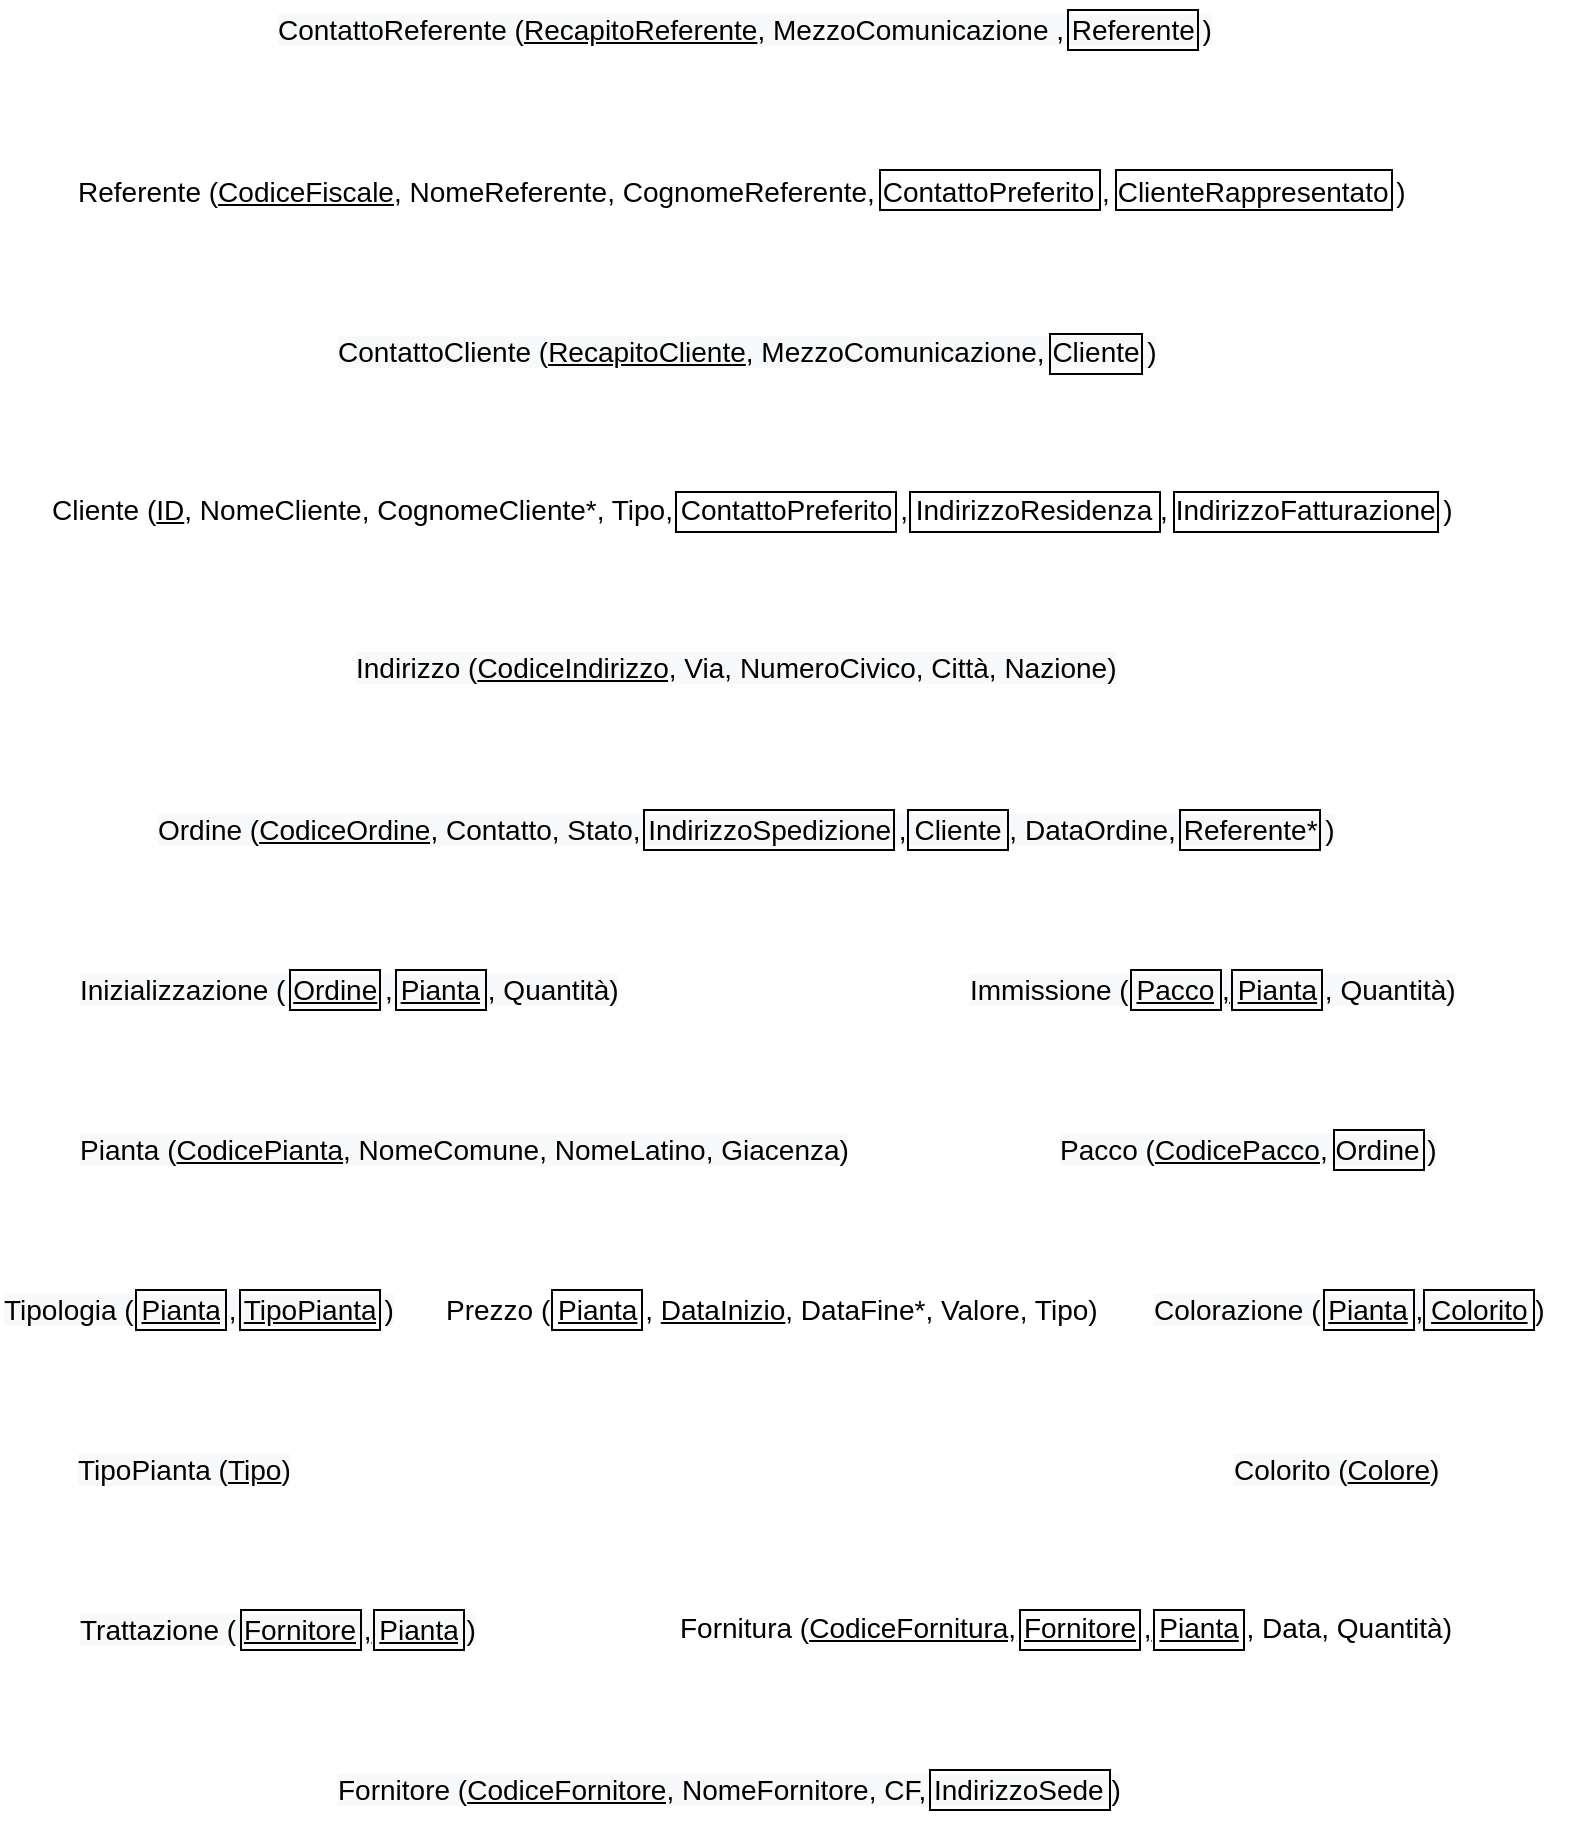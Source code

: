 <mxfile version="17.2.4" type="github">
  <diagram id="zvPepNI3hfkKhgqMAt4_" name="Page-1">
    <mxGraphModel dx="1483" dy="781" grid="1" gridSize="10" guides="1" tooltips="1" connect="1" arrows="1" fold="1" page="1" pageScale="1" pageWidth="827" pageHeight="1169" math="0" shadow="0">
      <root>
        <mxCell id="0" />
        <mxCell id="1" parent="0" />
        <mxCell id="_yhk54UDYabE01hW2xC4-1" value="" style="rounded=0;whiteSpace=wrap;html=1;fillColor=none;" vertex="1" parent="1">
          <mxGeometry x="497" y="372" width="125" height="20" as="geometry" />
        </mxCell>
        <mxCell id="_yhk54UDYabE01hW2xC4-2" value="" style="rounded=0;whiteSpace=wrap;html=1;fillColor=none;" vertex="1" parent="1">
          <mxGeometry x="629" y="372" width="132" height="20" as="geometry" />
        </mxCell>
        <mxCell id="_yhk54UDYabE01hW2xC4-3" value="&lt;span style=&quot;color: rgb(0, 0, 0); font-family: helvetica; font-size: 14px; font-style: normal; font-weight: 400; letter-spacing: normal; text-align: left; text-indent: 0px; text-transform: none; word-spacing: 0px; background-color: rgb(248, 249, 250); display: inline; float: none;&quot;&gt;Indirizzo (&lt;/span&gt;&lt;u style=&quot;color: rgb(0, 0, 0); font-family: helvetica; font-size: 14px; font-style: normal; font-weight: 400; letter-spacing: normal; text-align: left; text-indent: 0px; text-transform: none; word-spacing: 0px; background-color: rgb(248, 249, 250);&quot;&gt;CodiceIndirizzo&lt;/u&gt;&lt;span style=&quot;color: rgb(0, 0, 0); font-family: helvetica; font-size: 14px; font-style: normal; font-weight: 400; letter-spacing: normal; text-align: left; text-indent: 0px; text-transform: none; word-spacing: 0px; background-color: rgb(248, 249, 250); display: inline; float: none;&quot;&gt;, Via, NumeroCivico, Città, Nazione)&lt;/span&gt;" style="text;whiteSpace=wrap;html=1;" vertex="1" parent="1">
          <mxGeometry x="218" y="445" width="391.5" height="30" as="geometry" />
        </mxCell>
        <mxCell id="_yhk54UDYabE01hW2xC4-4" value="&lt;p class=&quot;MsoNormal&quot; align=&quot;left&quot; style=&quot;text-align: left ; font-size: 14px&quot;&gt;&lt;font style=&quot;font-size: 14px&quot;&gt;Cliente (&lt;u&gt;ID&lt;/u&gt;, NomeCliente, CognomeCliente*, Tipo, ContattoPreferito , IndirizzoResidenza , IndirizzoFatturazione )&lt;/font&gt;&lt;/p&gt;&lt;font style=&quot;font-size: 14px&quot;&gt;&lt;br style=&quot;color: rgb(0 , 0 , 0) ; font-family: &amp;#34;helvetica&amp;#34; ; font-size: 14px ; font-style: normal ; font-weight: 400 ; letter-spacing: normal ; text-align: left ; text-indent: 0px ; text-transform: none ; word-spacing: 0px ; background-color: rgb(248 , 249 , 250)&quot;&gt;&lt;br&gt;&lt;br&gt;&lt;/font&gt;" style="text;whiteSpace=wrap;html=1;" vertex="1" parent="1">
          <mxGeometry x="66" y="352" width="714" height="50" as="geometry" />
        </mxCell>
        <mxCell id="_yhk54UDYabE01hW2xC4-5" value="&lt;p class=&quot;MsoNormal&quot; align=&quot;left&quot; style=&quot;text-align: left ; font-size: 14px&quot;&gt;&lt;font style=&quot;font-size: 14px&quot;&gt;Referente (&lt;u&gt;CodiceFiscale&lt;/u&gt;, NomeReferente, CognomeReferente, ContattoPreferito , ClienteRappresentato )&lt;/font&gt;&lt;/p&gt;&lt;font style=&quot;font-size: 14px&quot;&gt;&lt;br style=&quot;color: rgb(0 , 0 , 0) ; font-family: &amp;#34;helvetica&amp;#34; ; font-size: 14px ; font-style: normal ; font-weight: 400 ; letter-spacing: normal ; text-align: left ; text-indent: 0px ; text-transform: none ; word-spacing: 0px ; background-color: rgb(248 , 249 , 250)&quot;&gt;&lt;br&gt;&lt;br&gt;&lt;/font&gt;" style="text;whiteSpace=wrap;html=1;" vertex="1" parent="1">
          <mxGeometry x="79" y="193" width="670" height="50" as="geometry" />
        </mxCell>
        <mxCell id="_yhk54UDYabE01hW2xC4-6" value="&lt;br class=&quot;Apple-interchange-newline&quot;&gt;&lt;span style=&quot;color: rgb(0 , 0 , 0) ; font-family: &amp;#34;helvetica&amp;#34; ; font-size: 14px ; font-style: normal ; font-weight: 400 ; letter-spacing: normal ; text-align: left ; text-indent: 0px ; text-transform: none ; word-spacing: 0px ; background-color: rgb(248 , 249 , 250) ; display: inline ; float: none&quot;&gt;ContattoCliente (&lt;/span&gt;&lt;u style=&quot;color: rgb(0 , 0 , 0) ; font-family: &amp;#34;helvetica&amp;#34; ; font-size: 14px ; font-style: normal ; font-weight: 400 ; letter-spacing: normal ; text-align: left ; text-indent: 0px ; text-transform: none ; word-spacing: 0px ; background-color: rgb(248 , 249 , 250)&quot;&gt;RecapitoCliente&lt;/u&gt;&lt;span style=&quot;color: rgb(0 , 0 , 0) ; font-family: &amp;#34;helvetica&amp;#34; ; font-size: 14px ; font-style: normal ; font-weight: 400 ; letter-spacing: normal ; text-align: left ; text-indent: 0px ; text-transform: none ; word-spacing: 0px ; background-color: rgb(248 , 249 , 250) ; display: inline ; float: none&quot;&gt;, MezzoComunicazione, Cliente )&lt;/span&gt;" style="text;whiteSpace=wrap;html=1;" vertex="1" parent="1">
          <mxGeometry x="208.5" y="273" width="421.5" height="40" as="geometry" />
        </mxCell>
        <mxCell id="_yhk54UDYabE01hW2xC4-7" value="&lt;span style=&quot;color: rgb(0 , 0 , 0) ; font-family: &amp;#34;helvetica&amp;#34; ; font-size: 14px ; font-style: normal ; font-weight: 400 ; letter-spacing: normal ; text-align: left ; text-indent: 0px ; text-transform: none ; word-spacing: 0px ; background-color: rgb(248 , 249 , 250) ; display: inline ; float: none&quot;&gt;ContattoReferente (&lt;/span&gt;&lt;u style=&quot;color: rgb(0 , 0 , 0) ; font-family: &amp;#34;helvetica&amp;#34; ; font-size: 14px ; font-style: normal ; font-weight: 400 ; letter-spacing: normal ; text-align: left ; text-indent: 0px ; text-transform: none ; word-spacing: 0px ; background-color: rgb(248 , 249 , 250)&quot;&gt;RecapitoReferente&lt;/u&gt;&lt;span style=&quot;color: rgb(0 , 0 , 0) ; font-family: &amp;#34;helvetica&amp;#34; ; font-size: 14px ; font-style: normal ; font-weight: 400 ; letter-spacing: normal ; text-align: left ; text-indent: 0px ; text-transform: none ; word-spacing: 0px ; background-color: rgb(248 , 249 , 250) ; display: inline ; float: none&quot;&gt;, MezzoComunicazione , Referente )&lt;/span&gt;" style="text;whiteSpace=wrap;html=1;" vertex="1" parent="1">
          <mxGeometry x="179" y="126" width="470" height="30" as="geometry" />
        </mxCell>
        <mxCell id="_yhk54UDYabE01hW2xC4-8" value="&lt;span style=&quot;color: rgb(0 , 0 , 0) ; font-family: &amp;#34;helvetica&amp;#34; ; font-size: 14px ; font-style: normal ; font-weight: 400 ; letter-spacing: normal ; text-align: left ; text-indent: 0px ; text-transform: none ; word-spacing: 0px ; background-color: rgb(248 , 249 , 250) ; display: inline ; float: none&quot;&gt;Ordine (&lt;/span&gt;&lt;u style=&quot;color: rgb(0 , 0 , 0) ; font-family: &amp;#34;helvetica&amp;#34; ; font-size: 14px ; font-style: normal ; font-weight: 400 ; letter-spacing: normal ; text-align: left ; text-indent: 0px ; text-transform: none ; word-spacing: 0px ; background-color: rgb(248 , 249 , 250)&quot;&gt;CodiceOrdine&lt;/u&gt;&lt;span style=&quot;color: rgb(0 , 0 , 0) ; font-family: &amp;#34;helvetica&amp;#34; ; font-size: 14px ; font-style: normal ; font-weight: 400 ; letter-spacing: normal ; text-align: left ; text-indent: 0px ; text-transform: none ; word-spacing: 0px ; background-color: rgb(248 , 249 , 250) ; display: inline ; float: none&quot;&gt;, Contatto, Stato, IndirizzoSpedizione , Cliente , DataOrdine, Referente* )&lt;/span&gt;" style="text;whiteSpace=wrap;html=1;" vertex="1" parent="1">
          <mxGeometry x="119" y="526" width="591" height="40" as="geometry" />
        </mxCell>
        <mxCell id="_yhk54UDYabE01hW2xC4-9" value="&lt;span style=&quot;color: rgb(0 , 0 , 0) ; font-family: &amp;#34;helvetica&amp;#34; ; font-size: 14px ; font-style: normal ; font-weight: 400 ; letter-spacing: normal ; text-align: left ; text-indent: 0px ; text-transform: none ; word-spacing: 0px ; background-color: rgb(248 , 249 , 250) ; display: inline ; float: none&quot;&gt;Pacco (&lt;/span&gt;&lt;u style=&quot;color: rgb(0 , 0 , 0) ; font-family: &amp;#34;helvetica&amp;#34; ; font-size: 14px ; font-style: normal ; font-weight: 400 ; letter-spacing: normal ; text-align: left ; text-indent: 0px ; text-transform: none ; word-spacing: 0px ; background-color: rgb(248 , 249 , 250)&quot;&gt;CodicePacco&lt;/u&gt;&lt;span style=&quot;color: rgb(0 , 0 , 0) ; font-family: &amp;#34;helvetica&amp;#34; ; font-size: 14px ; font-style: normal ; font-weight: 400 ; letter-spacing: normal ; text-align: left ; text-indent: 0px ; text-transform: none ; word-spacing: 0px ; background-color: rgb(248 , 249 , 250) ; display: inline ; float: none&quot;&gt;, Ordine )&lt;/span&gt;" style="text;whiteSpace=wrap;html=1;" vertex="1" parent="1">
          <mxGeometry x="570" y="686" width="210" height="30" as="geometry" />
        </mxCell>
        <mxCell id="_yhk54UDYabE01hW2xC4-10" value="&lt;span style=&quot;color: rgb(0 , 0 , 0) ; font-family: &amp;#34;helvetica&amp;#34; ; font-size: 14px ; font-style: normal ; font-weight: 400 ; letter-spacing: normal ; text-align: left ; text-indent: 0px ; text-transform: none ; word-spacing: 0px ; background-color: rgb(248 , 249 , 250) ; display: inline ; float: none&quot;&gt;Fornitore (&lt;/span&gt;&lt;u style=&quot;color: rgb(0 , 0 , 0) ; font-family: &amp;#34;helvetica&amp;#34; ; font-size: 14px ; font-style: normal ; font-weight: 400 ; letter-spacing: normal ; text-align: left ; text-indent: 0px ; text-transform: none ; word-spacing: 0px ; background-color: rgb(248 , 249 , 250)&quot;&gt;CodiceFornitore&lt;/u&gt;&lt;span style=&quot;color: rgb(0 , 0 , 0) ; font-family: &amp;#34;helvetica&amp;#34; ; font-size: 14px ; font-style: normal ; font-weight: 400 ; letter-spacing: normal ; text-align: left ; text-indent: 0px ; text-transform: none ; word-spacing: 0px ; background-color: rgb(248 , 249 , 250) ; display: inline ; float: none&quot;&gt;, NomeFornitore, CF, IndirizzoSede )&lt;/span&gt;" style="text;whiteSpace=wrap;html=1;" vertex="1" parent="1">
          <mxGeometry x="208.5" y="1006" width="401" height="30" as="geometry" />
        </mxCell>
        <mxCell id="_yhk54UDYabE01hW2xC4-11" value="&lt;p class=&quot;MsoNormal&quot; style=&quot;font-size: 14px&quot;&gt;&lt;font style=&quot;font-size: 14px&quot;&gt;Fornitura (&lt;u&gt;CodiceFornitura,&lt;/u&gt; &lt;u&gt;Fornitore&lt;/u&gt; &lt;u&gt;,&lt;/u&gt; &lt;u&gt;Pianta&lt;/u&gt;&amp;nbsp;, Data, Quantità)&lt;/font&gt;&lt;/p&gt;&lt;font style=&quot;font-size: 14px&quot;&gt;&lt;br style=&quot;color: rgb(0 , 0 , 0) ; font-family: &amp;#34;helvetica&amp;#34; ; font-size: 14px ; font-style: normal ; font-weight: 400 ; letter-spacing: normal ; text-align: left ; text-indent: 0px ; text-transform: none ; word-spacing: 0px ; background-color: rgb(248 , 249 , 250)&quot;&gt;&lt;br&gt;&lt;br&gt;&lt;/font&gt;" style="text;whiteSpace=wrap;html=1;" vertex="1" parent="1">
          <mxGeometry x="380" y="911" width="400" height="40" as="geometry" />
        </mxCell>
        <mxCell id="_yhk54UDYabE01hW2xC4-12" value="&lt;span style=&quot;color: rgb(0, 0, 0); font-family: helvetica; font-size: 14px; font-style: normal; font-weight: 400; letter-spacing: normal; text-align: left; text-indent: 0px; text-transform: none; word-spacing: 0px; background-color: rgb(248, 249, 250); display: inline; float: none;&quot;&gt;Pianta (&lt;/span&gt;&lt;u style=&quot;color: rgb(0, 0, 0); font-family: helvetica; font-size: 14px; font-style: normal; font-weight: 400; letter-spacing: normal; text-align: left; text-indent: 0px; text-transform: none; word-spacing: 0px; background-color: rgb(248, 249, 250);&quot;&gt;CodicePianta&lt;/u&gt;&lt;span style=&quot;color: rgb(0, 0, 0); font-family: helvetica; font-size: 14px; font-style: normal; font-weight: 400; letter-spacing: normal; text-align: left; text-indent: 0px; text-transform: none; word-spacing: 0px; background-color: rgb(248, 249, 250); display: inline; float: none;&quot;&gt;, NomeComune, NomeLatino, Giacenza)&lt;/span&gt;" style="text;whiteSpace=wrap;html=1;" vertex="1" parent="1">
          <mxGeometry x="80" y="686" width="395" height="30" as="geometry" />
        </mxCell>
        <mxCell id="_yhk54UDYabE01hW2xC4-13" value="&lt;span style=&quot;color: rgb(0, 0, 0); font-family: helvetica; font-size: 14px; font-style: normal; font-weight: 400; letter-spacing: normal; text-align: left; text-indent: 0px; text-transform: none; word-spacing: 0px; background-color: rgb(248, 249, 250); display: inline; float: none;&quot;&gt;TipoPianta (&lt;/span&gt;&lt;u style=&quot;color: rgb(0, 0, 0); font-family: helvetica; font-size: 14px; font-style: normal; font-weight: 400; letter-spacing: normal; text-align: left; text-indent: 0px; text-transform: none; word-spacing: 0px; background-color: rgb(248, 249, 250);&quot;&gt;Tipo&lt;/u&gt;&lt;span style=&quot;color: rgb(0, 0, 0); font-family: helvetica; font-size: 14px; font-style: normal; font-weight: 400; letter-spacing: normal; text-align: left; text-indent: 0px; text-transform: none; word-spacing: 0px; background-color: rgb(248, 249, 250); display: inline; float: none;&quot;&gt;)&lt;/span&gt;" style="text;whiteSpace=wrap;html=1;" vertex="1" parent="1">
          <mxGeometry x="78.5" y="846" width="130" height="30" as="geometry" />
        </mxCell>
        <mxCell id="_yhk54UDYabE01hW2xC4-14" value="&lt;span style=&quot;color: rgb(0, 0, 0); font-family: helvetica; font-size: 14px; font-style: normal; font-weight: 400; letter-spacing: normal; text-align: left; text-indent: 0px; text-transform: none; word-spacing: 0px; background-color: rgb(248, 249, 250); display: inline; float: none;&quot;&gt;Colorito (&lt;/span&gt;&lt;u style=&quot;color: rgb(0, 0, 0); font-family: helvetica; font-size: 14px; font-style: normal; font-weight: 400; letter-spacing: normal; text-align: left; text-indent: 0px; text-transform: none; word-spacing: 0px; background-color: rgb(248, 249, 250);&quot;&gt;Colore&lt;/u&gt;&lt;span style=&quot;color: rgb(0, 0, 0); font-family: helvetica; font-size: 14px; font-style: normal; font-weight: 400; letter-spacing: normal; text-align: left; text-indent: 0px; text-transform: none; word-spacing: 0px; background-color: rgb(248, 249, 250); display: inline; float: none;&quot;&gt;)&lt;/span&gt;" style="text;whiteSpace=wrap;html=1;" vertex="1" parent="1">
          <mxGeometry x="657" y="846" width="130" height="30" as="geometry" />
        </mxCell>
        <mxCell id="_yhk54UDYabE01hW2xC4-15" value="&lt;p class=&quot;MsoNormal&quot; style=&quot;font-size: 14px&quot;&gt;&lt;font style=&quot;font-size: 14px&quot;&gt;Prezzo (&amp;nbsp;&lt;u&gt;Pianta&lt;/u&gt; &lt;u&gt;,&lt;/u&gt; &lt;u&gt;DataInizio&lt;/u&gt;, DataFine*, Valore, Tipo)&lt;/font&gt;&lt;/p&gt;&lt;font style=&quot;font-size: 14px&quot;&gt;&lt;br style=&quot;color: rgb(0 , 0 , 0) ; font-family: &amp;#34;helvetica&amp;#34; ; font-size: 14px ; font-style: normal ; font-weight: 400 ; letter-spacing: normal ; text-align: left ; text-indent: 0px ; text-transform: none ; word-spacing: 0px ; background-color: rgb(248 , 249 , 250)&quot;&gt;&lt;br&gt;&lt;br&gt;&lt;/font&gt;" style="text;whiteSpace=wrap;html=1;" vertex="1" parent="1">
          <mxGeometry x="263" y="752" width="340" height="40" as="geometry" />
        </mxCell>
        <mxCell id="_yhk54UDYabE01hW2xC4-16" value="&lt;span style=&quot;color: rgb(0 , 0 , 0) ; font-family: &amp;#34;helvetica&amp;#34; ; font-size: 14px ; font-style: normal ; font-weight: 400 ; letter-spacing: normal ; text-align: left ; text-indent: 0px ; text-transform: none ; word-spacing: 0px ; background-color: rgb(248 , 249 , 250)&quot;&gt;Inizializzazione (&amp;nbsp;&lt;/span&gt;&lt;u style=&quot;color: rgb(0 , 0 , 0) ; font-family: &amp;#34;helvetica&amp;#34; ; font-size: 14px ; font-style: normal ; font-weight: 400 ; letter-spacing: normal ; text-align: left ; text-indent: 0px ; text-transform: none ; word-spacing: 0px ; background-color: rgb(248 , 249 , 250)&quot;&gt;Ordine&lt;/u&gt;&lt;span style=&quot;color: rgb(0 , 0 , 0) ; font-family: &amp;#34;helvetica&amp;#34; ; font-size: 14px ; font-style: normal ; font-weight: 400 ; letter-spacing: normal ; text-align: left ; text-indent: 0px ; text-transform: none ; word-spacing: 0px ; background-color: rgb(248 , 249 , 250)&quot;&gt; &lt;/span&gt;&lt;u style=&quot;color: rgb(0 , 0 , 0) ; font-family: &amp;#34;helvetica&amp;#34; ; font-size: 14px ; font-style: normal ; font-weight: 400 ; letter-spacing: normal ; text-align: left ; text-indent: 0px ; text-transform: none ; word-spacing: 0px ; background-color: rgb(248 , 249 , 250)&quot;&gt;,&lt;/u&gt;&lt;span style=&quot;color: rgb(0 , 0 , 0) ; font-family: &amp;#34;helvetica&amp;#34; ; font-size: 14px ; font-style: normal ; font-weight: 400 ; letter-spacing: normal ; text-align: left ; text-indent: 0px ; text-transform: none ; word-spacing: 0px ; background-color: rgb(248 , 249 , 250)&quot;&gt; &lt;/span&gt;&lt;u style=&quot;color: rgb(0 , 0 , 0) ; font-family: &amp;#34;helvetica&amp;#34; ; font-size: 14px ; font-style: normal ; font-weight: 400 ; letter-spacing: normal ; text-align: left ; text-indent: 0px ; text-transform: none ; word-spacing: 0px ; background-color: rgb(248 , 249 , 250)&quot;&gt;Pianta&lt;/u&gt;&lt;span style=&quot;color: rgb(0 , 0 , 0) ; font-family: &amp;#34;helvetica&amp;#34; ; font-size: 14px ; font-style: normal ; font-weight: 400 ; letter-spacing: normal ; text-align: left ; text-indent: 0px ; text-transform: none ; word-spacing: 0px ; background-color: rgb(248 , 249 , 250)&quot;&gt;&amp;nbsp;&lt;/span&gt;&lt;span style=&quot;color: rgb(0 , 0 , 0) ; font-family: &amp;#34;helvetica&amp;#34; ; font-size: 14px ; font-style: normal ; font-weight: 400 ; letter-spacing: normal ; text-align: left ; text-indent: 0px ; text-transform: none ; word-spacing: 0px ; background-color: rgb(248 , 249 , 250)&quot;&gt;, Quantità)&lt;/span&gt;" style="text;whiteSpace=wrap;html=1;" vertex="1" parent="1">
          <mxGeometry x="80" y="606" width="280" height="30" as="geometry" />
        </mxCell>
        <mxCell id="_yhk54UDYabE01hW2xC4-17" value="&lt;span style=&quot;color: rgb(0 , 0 , 0) ; font-family: &amp;#34;helvetica&amp;#34; ; font-size: 14px ; font-style: normal ; font-weight: 400 ; letter-spacing: normal ; text-align: left ; text-indent: 0px ; text-transform: none ; word-spacing: 0px ; background-color: rgb(248 , 249 , 250) ; display: inline ; float: none&quot;&gt;Immissione (&amp;nbsp;&lt;/span&gt;&lt;u style=&quot;color: rgb(0 , 0 , 0) ; font-family: &amp;#34;helvetica&amp;#34; ; font-size: 14px ; font-style: normal ; font-weight: 400 ; letter-spacing: normal ; text-align: left ; text-indent: 0px ; text-transform: none ; word-spacing: 0px ; background-color: rgb(248 , 249 , 250)&quot;&gt;Pacco&lt;/u&gt;&lt;span style=&quot;color: rgb(0 , 0 , 0) ; font-family: &amp;#34;helvetica&amp;#34; ; font-size: 14px ; font-style: normal ; font-weight: 400 ; letter-spacing: normal ; text-align: left ; text-indent: 0px ; text-transform: none ; word-spacing: 0px ; background-color: rgb(248 , 249 , 250)&quot;&gt; &lt;/span&gt;&lt;u style=&quot;color: rgb(0 , 0 , 0) ; font-family: &amp;#34;helvetica&amp;#34; ; font-size: 14px ; font-style: normal ; font-weight: 400 ; letter-spacing: normal ; text-align: left ; text-indent: 0px ; text-transform: none ; word-spacing: 0px ; background-color: rgb(248 , 249 , 250)&quot;&gt;,&lt;/u&gt;&lt;span style=&quot;color: rgb(0 , 0 , 0) ; font-family: &amp;#34;helvetica&amp;#34; ; font-size: 14px ; font-style: normal ; font-weight: 400 ; letter-spacing: normal ; text-align: left ; text-indent: 0px ; text-transform: none ; word-spacing: 0px ; background-color: rgb(248 , 249 , 250)&quot;&gt; &lt;/span&gt;&lt;u style=&quot;color: rgb(0 , 0 , 0) ; font-family: &amp;#34;helvetica&amp;#34; ; font-size: 14px ; font-style: normal ; font-weight: 400 ; letter-spacing: normal ; text-align: left ; text-indent: 0px ; text-transform: none ; word-spacing: 0px ; background-color: rgb(248 , 249 , 250)&quot;&gt;Pianta&lt;/u&gt;&lt;span style=&quot;color: rgb(0 , 0 , 0) ; font-family: &amp;#34;helvetica&amp;#34; ; font-size: 14px ; font-style: normal ; font-weight: 400 ; letter-spacing: normal ; text-align: left ; text-indent: 0px ; text-transform: none ; word-spacing: 0px ; background-color: rgb(248 , 249 , 250)&quot;&gt;&amp;nbsp;&lt;/span&gt;&lt;span style=&quot;color: rgb(0 , 0 , 0) ; font-family: &amp;#34;helvetica&amp;#34; ; font-size: 14px ; font-style: normal ; font-weight: 400 ; letter-spacing: normal ; text-align: left ; text-indent: 0px ; text-transform: none ; word-spacing: 0px ; background-color: rgb(248 , 249 , 250) ; display: inline ; float: none&quot;&gt;, Quantità)&lt;/span&gt;" style="text;whiteSpace=wrap;html=1;" vertex="1" parent="1">
          <mxGeometry x="525" y="606" width="260" height="30" as="geometry" />
        </mxCell>
        <mxCell id="_yhk54UDYabE01hW2xC4-18" value="&lt;span style=&quot;color: rgb(0 , 0 , 0) ; font-family: &amp;#34;helvetica&amp;#34; ; font-size: 14px ; font-style: normal ; font-weight: 400 ; letter-spacing: normal ; text-align: left ; text-indent: 0px ; text-transform: none ; word-spacing: 0px ; background-color: rgb(248 , 249 , 250) ; display: inline ; float: none&quot;&gt;Trattazione (&amp;nbsp;&lt;/span&gt;&lt;u style=&quot;color: rgb(0 , 0 , 0) ; font-family: &amp;#34;helvetica&amp;#34; ; font-size: 14px ; font-style: normal ; font-weight: 400 ; letter-spacing: normal ; text-align: left ; text-indent: 0px ; text-transform: none ; word-spacing: 0px ; background-color: rgb(248 , 249 , 250)&quot;&gt;Fornitore&lt;/u&gt;&lt;span style=&quot;color: rgb(0 , 0 , 0) ; font-family: &amp;#34;helvetica&amp;#34; ; font-size: 14px ; font-style: normal ; font-weight: 400 ; letter-spacing: normal ; text-align: left ; text-indent: 0px ; text-transform: none ; word-spacing: 0px ; background-color: rgb(248 , 249 , 250)&quot;&gt; &lt;/span&gt;&lt;u style=&quot;color: rgb(0 , 0 , 0) ; font-family: &amp;#34;helvetica&amp;#34; ; font-size: 14px ; font-style: normal ; font-weight: 400 ; letter-spacing: normal ; text-align: left ; text-indent: 0px ; text-transform: none ; word-spacing: 0px ; background-color: rgb(248 , 249 , 250)&quot;&gt;,&lt;/u&gt;&lt;span style=&quot;color: rgb(0 , 0 , 0) ; font-family: &amp;#34;helvetica&amp;#34; ; font-size: 14px ; font-style: normal ; font-weight: 400 ; letter-spacing: normal ; text-align: left ; text-indent: 0px ; text-transform: none ; word-spacing: 0px ; background-color: rgb(248 , 249 , 250)&quot;&gt; &lt;/span&gt;&lt;u style=&quot;color: rgb(0 , 0 , 0) ; font-family: &amp;#34;helvetica&amp;#34; ; font-size: 14px ; font-style: normal ; font-weight: 400 ; letter-spacing: normal ; text-align: left ; text-indent: 0px ; text-transform: none ; word-spacing: 0px ; background-color: rgb(248 , 249 , 250)&quot;&gt;Pianta&lt;/u&gt;&lt;span style=&quot;color: rgb(0 , 0 , 0) ; font-family: &amp;#34;helvetica&amp;#34; ; font-size: 14px ; font-style: normal ; font-weight: 400 ; letter-spacing: normal ; text-align: left ; text-indent: 0px ; text-transform: none ; word-spacing: 0px ; background-color: rgb(248 , 249 , 250)&quot;&gt;&amp;nbsp;&lt;/span&gt;&lt;span style=&quot;color: rgb(0 , 0 , 0) ; font-family: &amp;#34;helvetica&amp;#34; ; font-size: 14px ; font-style: normal ; font-weight: 400 ; letter-spacing: normal ; text-align: left ; text-indent: 0px ; text-transform: none ; word-spacing: 0px ; background-color: rgb(248 , 249 , 250) ; display: inline ; float: none&quot;&gt;)&lt;/span&gt;" style="text;whiteSpace=wrap;html=1;" vertex="1" parent="1">
          <mxGeometry x="80" y="926" width="210" height="30" as="geometry" />
        </mxCell>
        <mxCell id="_yhk54UDYabE01hW2xC4-19" value="&lt;span style=&quot;color: rgb(0 , 0 , 0) ; font-family: &amp;#34;helvetica&amp;#34; ; font-size: 14px ; font-style: normal ; font-weight: 400 ; letter-spacing: normal ; text-align: left ; text-indent: 0px ; text-transform: none ; word-spacing: 0px ; background-color: rgb(248 , 249 , 250) ; display: inline ; float: none&quot;&gt;Tipologia (&amp;nbsp;&lt;/span&gt;&lt;u style=&quot;color: rgb(0 , 0 , 0) ; font-family: &amp;#34;helvetica&amp;#34; ; font-size: 14px ; font-style: normal ; font-weight: 400 ; letter-spacing: normal ; text-align: left ; text-indent: 0px ; text-transform: none ; word-spacing: 0px ; background-color: rgb(248 , 249 , 250)&quot;&gt;Pianta&lt;/u&gt;&lt;span style=&quot;color: rgb(0 , 0 , 0) ; font-family: &amp;#34;helvetica&amp;#34; ; font-size: 14px ; font-style: normal ; font-weight: 400 ; letter-spacing: normal ; text-align: left ; text-indent: 0px ; text-transform: none ; word-spacing: 0px ; background-color: rgb(248 , 249 , 250)&quot;&gt; &lt;/span&gt;&lt;u style=&quot;color: rgb(0 , 0 , 0) ; font-family: &amp;#34;helvetica&amp;#34; ; font-size: 14px ; font-style: normal ; font-weight: 400 ; letter-spacing: normal ; text-align: left ; text-indent: 0px ; text-transform: none ; word-spacing: 0px ; background-color: rgb(248 , 249 , 250)&quot;&gt;,&lt;/u&gt;&lt;span style=&quot;color: rgb(0 , 0 , 0) ; font-family: &amp;#34;helvetica&amp;#34; ; font-size: 14px ; font-style: normal ; font-weight: 400 ; letter-spacing: normal ; text-align: left ; text-indent: 0px ; text-transform: none ; word-spacing: 0px ; background-color: rgb(248 , 249 , 250)&quot;&gt; &lt;/span&gt;&lt;u style=&quot;color: rgb(0 , 0 , 0) ; font-family: &amp;#34;helvetica&amp;#34; ; font-size: 14px ; font-style: normal ; font-weight: 400 ; letter-spacing: normal ; text-align: left ; text-indent: 0px ; text-transform: none ; word-spacing: 0px ; background-color: rgb(248 , 249 , 250)&quot;&gt;TipoPianta&lt;/u&gt;&lt;span style=&quot;color: rgb(0 , 0 , 0) ; font-family: &amp;#34;helvetica&amp;#34; ; font-size: 14px ; font-style: normal ; font-weight: 400 ; letter-spacing: normal ; text-align: left ; text-indent: 0px ; text-transform: none ; word-spacing: 0px ; background-color: rgb(248 , 249 , 250)&quot;&gt;&amp;nbsp;&lt;/span&gt;&lt;span style=&quot;color: rgb(0 , 0 , 0) ; font-family: &amp;#34;helvetica&amp;#34; ; font-size: 14px ; font-style: normal ; font-weight: 400 ; letter-spacing: normal ; text-align: left ; text-indent: 0px ; text-transform: none ; word-spacing: 0px ; background-color: rgb(248 , 249 , 250) ; display: inline ; float: none&quot;&gt;)&lt;/span&gt;" style="text;whiteSpace=wrap;html=1;" vertex="1" parent="1">
          <mxGeometry x="42" y="766" width="210" height="30" as="geometry" />
        </mxCell>
        <mxCell id="_yhk54UDYabE01hW2xC4-20" value="&lt;span style=&quot;color: rgb(0 , 0 , 0) ; font-family: &amp;#34;helvetica&amp;#34; ; font-size: 14px ; font-style: normal ; font-weight: 400 ; letter-spacing: normal ; text-align: left ; text-indent: 0px ; text-transform: none ; word-spacing: 0px ; background-color: rgb(248 , 249 , 250) ; display: inline ; float: none&quot;&gt;Colorazione (&amp;nbsp;&lt;/span&gt;&lt;u style=&quot;color: rgb(0 , 0 , 0) ; font-family: &amp;#34;helvetica&amp;#34; ; font-size: 14px ; font-style: normal ; font-weight: 400 ; letter-spacing: normal ; text-align: left ; text-indent: 0px ; text-transform: none ; word-spacing: 0px ; background-color: rgb(248 , 249 , 250)&quot;&gt;Pianta&lt;/u&gt;&lt;span style=&quot;color: rgb(0 , 0 , 0) ; font-family: &amp;#34;helvetica&amp;#34; ; font-size: 14px ; font-style: normal ; font-weight: 400 ; letter-spacing: normal ; text-align: left ; text-indent: 0px ; text-transform: none ; word-spacing: 0px ; background-color: rgb(248 , 249 , 250)&quot;&gt; &lt;/span&gt;&lt;u style=&quot;color: rgb(0 , 0 , 0) ; font-family: &amp;#34;helvetica&amp;#34; ; font-size: 14px ; font-style: normal ; font-weight: 400 ; letter-spacing: normal ; text-align: left ; text-indent: 0px ; text-transform: none ; word-spacing: 0px ; background-color: rgb(248 , 249 , 250)&quot;&gt;,&lt;/u&gt;&lt;span style=&quot;color: rgb(0 , 0 , 0) ; font-family: &amp;#34;helvetica&amp;#34; ; font-size: 14px ; font-style: normal ; font-weight: 400 ; letter-spacing: normal ; text-align: left ; text-indent: 0px ; text-transform: none ; word-spacing: 0px ; background-color: rgb(248 , 249 , 250)&quot;&gt; &lt;/span&gt;&lt;u style=&quot;color: rgb(0 , 0 , 0) ; font-family: &amp;#34;helvetica&amp;#34; ; font-size: 14px ; font-style: normal ; font-weight: 400 ; letter-spacing: normal ; text-align: left ; text-indent: 0px ; text-transform: none ; word-spacing: 0px ; background-color: rgb(248 , 249 , 250)&quot;&gt;Colorito&lt;/u&gt;&lt;span style=&quot;color: rgb(0 , 0 , 0) ; font-family: &amp;#34;helvetica&amp;#34; ; font-size: 14px ; font-weight: 400 ; letter-spacing: normal ; text-align: left ; text-indent: 0px ; text-transform: none ; word-spacing: 0px ; background-color: rgb(248 , 249 , 250)&quot;&gt;&amp;nbsp;&lt;/span&gt;&lt;span style=&quot;color: rgb(0 , 0 , 0) ; font-family: &amp;#34;helvetica&amp;#34; ; font-size: 14px ; font-style: normal ; font-weight: 400 ; letter-spacing: normal ; text-align: left ; text-indent: 0px ; text-transform: none ; word-spacing: 0px ; background-color: rgb(248 , 249 , 250) ; display: inline ; float: none&quot;&gt;)&lt;/span&gt;" style="text;whiteSpace=wrap;html=1;" vertex="1" parent="1">
          <mxGeometry x="617" y="766" width="210" height="30" as="geometry" />
        </mxCell>
        <mxCell id="_yhk54UDYabE01hW2xC4-22" value="" style="rounded=0;whiteSpace=wrap;html=1;fillColor=none;" vertex="1" parent="1">
          <mxGeometry x="567" y="293" width="46" height="20" as="geometry" />
        </mxCell>
        <mxCell id="_yhk54UDYabE01hW2xC4-23" value="" style="rounded=0;whiteSpace=wrap;html=1;fillColor=none;" vertex="1" parent="1">
          <mxGeometry x="600" y="211" width="138" height="20" as="geometry" />
        </mxCell>
        <mxCell id="_yhk54UDYabE01hW2xC4-24" value="" style="rounded=0;whiteSpace=wrap;html=1;fillColor=none;" vertex="1" parent="1">
          <mxGeometry x="482" y="211" width="110" height="20" as="geometry" />
        </mxCell>
        <mxCell id="_yhk54UDYabE01hW2xC4-25" value="" style="rounded=0;whiteSpace=wrap;html=1;fillColor=none;" vertex="1" parent="1">
          <mxGeometry x="576" y="131" width="65" height="20" as="geometry" />
        </mxCell>
        <mxCell id="_yhk54UDYabE01hW2xC4-26" value="" style="rounded=0;whiteSpace=wrap;html=1;fillColor=none;" vertex="1" parent="1">
          <mxGeometry x="380" y="372" width="110" height="20" as="geometry" />
        </mxCell>
        <mxCell id="_yhk54UDYabE01hW2xC4-27" value="" style="rounded=0;whiteSpace=wrap;html=1;fillColor=none;" vertex="1" parent="1">
          <mxGeometry x="364" y="531" width="125" height="20" as="geometry" />
        </mxCell>
        <mxCell id="_yhk54UDYabE01hW2xC4-28" value="" style="rounded=0;whiteSpace=wrap;html=1;fillColor=none;" vertex="1" parent="1">
          <mxGeometry x="496" y="531" width="50" height="20" as="geometry" />
        </mxCell>
        <mxCell id="_yhk54UDYabE01hW2xC4-29" value="" style="rounded=0;whiteSpace=wrap;html=1;fillColor=none;" vertex="1" parent="1">
          <mxGeometry x="632" y="531" width="70" height="20" as="geometry" />
        </mxCell>
        <mxCell id="_yhk54UDYabE01hW2xC4-30" value="" style="rounded=0;whiteSpace=wrap;html=1;fillColor=none;" vertex="1" parent="1">
          <mxGeometry x="187" y="611" width="45" height="20" as="geometry" />
        </mxCell>
        <mxCell id="_yhk54UDYabE01hW2xC4-31" value="" style="rounded=0;whiteSpace=wrap;html=1;fillColor=none;" vertex="1" parent="1">
          <mxGeometry x="240" y="611" width="45" height="20" as="geometry" />
        </mxCell>
        <mxCell id="_yhk54UDYabE01hW2xC4-32" value="" style="rounded=0;whiteSpace=wrap;html=1;fillColor=none;" vertex="1" parent="1">
          <mxGeometry x="607.5" y="611" width="45" height="20" as="geometry" />
        </mxCell>
        <mxCell id="_yhk54UDYabE01hW2xC4-33" value="" style="rounded=0;whiteSpace=wrap;html=1;fillColor=none;" vertex="1" parent="1">
          <mxGeometry x="658" y="611" width="45" height="20" as="geometry" />
        </mxCell>
        <mxCell id="_yhk54UDYabE01hW2xC4-34" value="" style="rounded=0;whiteSpace=wrap;html=1;fillColor=none;" vertex="1" parent="1">
          <mxGeometry x="709" y="691" width="45" height="20" as="geometry" />
        </mxCell>
        <mxCell id="_yhk54UDYabE01hW2xC4-35" value="" style="rounded=0;whiteSpace=wrap;html=1;fillColor=none;" vertex="1" parent="1">
          <mxGeometry x="110" y="771" width="45" height="20" as="geometry" />
        </mxCell>
        <mxCell id="_yhk54UDYabE01hW2xC4-36" value="" style="rounded=0;whiteSpace=wrap;html=1;fillColor=none;" vertex="1" parent="1">
          <mxGeometry x="162" y="771" width="70" height="20" as="geometry" />
        </mxCell>
        <mxCell id="_yhk54UDYabE01hW2xC4-37" value="" style="rounded=0;whiteSpace=wrap;html=1;fillColor=none;" vertex="1" parent="1">
          <mxGeometry x="318" y="771" width="45" height="20" as="geometry" />
        </mxCell>
        <mxCell id="_yhk54UDYabE01hW2xC4-38" value="" style="rounded=0;whiteSpace=wrap;html=1;fillColor=none;" vertex="1" parent="1">
          <mxGeometry x="704" y="771" width="45" height="20" as="geometry" />
        </mxCell>
        <mxCell id="_yhk54UDYabE01hW2xC4-39" value="" style="rounded=0;whiteSpace=wrap;html=1;fillColor=none;" vertex="1" parent="1">
          <mxGeometry x="754" y="771" width="55" height="20" as="geometry" />
        </mxCell>
        <mxCell id="_yhk54UDYabE01hW2xC4-40" value="" style="rounded=0;whiteSpace=wrap;html=1;fillColor=none;" vertex="1" parent="1">
          <mxGeometry x="229" y="931" width="45" height="20" as="geometry" />
        </mxCell>
        <mxCell id="_yhk54UDYabE01hW2xC4-41" value="" style="rounded=0;whiteSpace=wrap;html=1;fillColor=none;" vertex="1" parent="1">
          <mxGeometry x="162.5" y="931" width="60" height="20" as="geometry" />
        </mxCell>
        <mxCell id="_yhk54UDYabE01hW2xC4-42" value="" style="rounded=0;whiteSpace=wrap;html=1;fillColor=none;" vertex="1" parent="1">
          <mxGeometry x="619" y="931" width="45" height="20" as="geometry" />
        </mxCell>
        <mxCell id="_yhk54UDYabE01hW2xC4-43" value="" style="rounded=0;whiteSpace=wrap;html=1;fillColor=none;" vertex="1" parent="1">
          <mxGeometry x="552" y="931" width="60" height="20" as="geometry" />
        </mxCell>
        <mxCell id="_yhk54UDYabE01hW2xC4-44" value="" style="rounded=0;whiteSpace=wrap;html=1;fillColor=none;" vertex="1" parent="1">
          <mxGeometry x="507" y="1011" width="90" height="20" as="geometry" />
        </mxCell>
      </root>
    </mxGraphModel>
  </diagram>
</mxfile>
